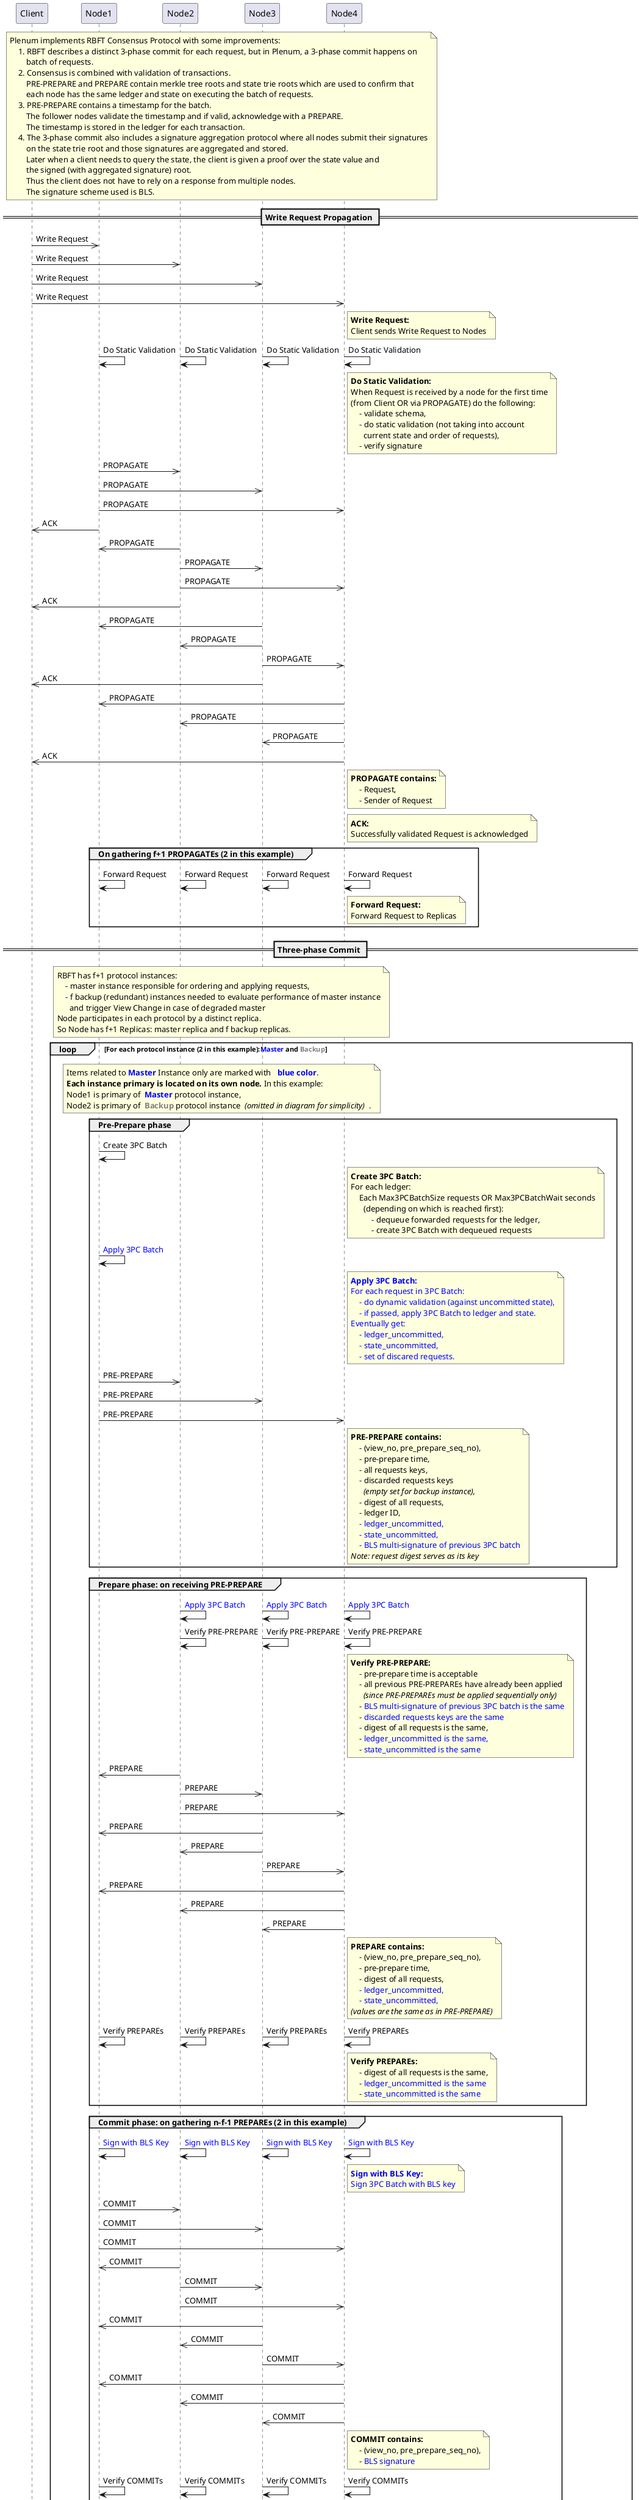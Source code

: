 @startuml
!pragma teoz true
hide footbox

participant Client
participant Node1
participant Node2
participant Node3
participant Node4

note over Node1, Node4
    Plenum implements RBFT Consensus Protocol with some improvements:
        1. RBFT describes a distinct 3-phase commit for each request, but in Plenum, a 3-phase commit happens on
            batch of requests.
        2. Consensus is combined with validation of transactions.
            PRE-PREPARE and PREPARE contain merkle tree roots and state trie roots which are used to confirm that
            each node has the same ledger and state on executing the batch of requests.
        3. PRE-PREPARE contains a timestamp for the batch.
            The follower nodes validate the timestamp and if valid, acknowledge with a PREPARE.
            The timestamp is stored in the ledger for each transaction.
        4. The 3-phase commit also includes a signature aggregation protocol where all nodes submit their signatures
            on the state trie root and those signatures are aggregated and stored.
            Later when a client needs to query the state, the client is given a proof over the state value and
            the signed (with aggregated signature) root.
            Thus the client does not have to rely on a response from multiple nodes.
            The signature scheme used is BLS.
end note

== Write Request Propagation ==

Client ->> Node1: Write Request
Client ->> Node2: Write Request
Client ->> Node3: Write Request
Client ->> Node4: Write Request
note right Node4
    <b>Write Request:
    Client sends Write Request to Nodes
end note

Node1 -> Node1: Do Static Validation
& Node2 -> Node2: Do Static Validation
& Node3 -> Node3: Do Static Validation
& Node4 -> Node4: Do Static Validation
note right Node4
    <b>Do Static Validation:
    When Request is received by a node for the first time
    (from Client OR via PROPAGATE) do the following:
        - validate schema,
        - do static validation (not taking into account
          current state and order of requests),
        - verify signature
end note

Node1 ->> Node2: PROPAGATE
Node1 ->> Node3: PROPAGATE
Node1 ->> Node4: PROPAGATE
Node1 ->> Client: ACK

Node2 ->> Node1: PROPAGATE
Node2 ->> Node3: PROPAGATE
Node2 ->> Node4: PROPAGATE
Node2 ->> Client: ACK

Node3 ->> Node1: PROPAGATE
Node3 ->> Node2: PROPAGATE
Node3 ->> Node4: PROPAGATE
Node3 ->> Client: ACK

Node4 ->> Node1: PROPAGATE
Node4 ->> Node2: PROPAGATE
Node4 ->> Node3: PROPAGATE
Node4 ->> Client: ACK

note right Node4
    <b>PROPAGATE contains:
        - Request,
        - Sender of Request
end note

note right Node4
    <b>ACK:
    Successfully validated Request is acknowledged
end note

group On gathering f+1 PROPAGATEs (2 in this example)
    Node1 -> Node1: Forward Request
    & Node2 -> Node2: Forward Request
    & Node3 -> Node3: Forward Request
    & Node4 -> Node4: Forward Request
    note right Node4
        <b>Forward Request:
        Forward Request to Replicas
    end note
end note

== Three-phase Commit ==

note over Node1, Node4
    RBFT has f+1 protocol instances:
        - master instance responsible for ordering and applying requests,
        - f backup (redundant) instances needed to evaluate performance of master instance
          and trigger View Change in case of degraded master
    Node participates in each protocol by a distinct replica.
    So Node has f+1 Replicas: master replica and f backup replicas.
end note

loop For each protocol instance (2 in this example):<color blue>Master</color> and <color gray>Backup</color>

    note over Node1, Node4
        Items related to <color blue><b>Master</b></color> Instance only are marked with   <color blue><b>blue color</b></color>.
        <b>Each instance primary is located on its own node.</b> In this example:
        Node1 is primary of  <color blue><b>Master</b></color> protocol instance,
        Node2 is primary of  <color gray><b>Backup</b></color> protocol instance <i> (omitted in diagram for simplicity)</i>  .
    end note

    group Pre-Prepare phase

        Node1 -> Node1: Create 3PC Batch
        note right Node4
            <b>Create 3PC Batch:</b>
            For each ledger:
                Each Max3PCBatchSize requests OR Max3PCBatchWait seconds
                  (depending on which is reached first):
                      - dequeue forwarded requests for the ledger,
                      - create 3PC Batch with dequeued requests
        end note

        Node1 -> Node1: <color blue>Apply 3PC Batch
        note right Node4 
            <color blue><b>Apply 3PC Batch:
            <color blue>For each request in 3PC Batch:
                <color blue>- do dynamic validation (against uncommitted state),
                <color blue>- if passed, apply 3PC Batch to ledger and state.
            <color blue>Eventually get:
                <color blue>- ledger_uncommitted,
                <color blue>- state_uncommitted,
                <color blue>- set of discared requests.
        end note

        Node1 ->> Node2: PRE-PREPARE
        Node1 ->> Node3: PRE-PREPARE
        Node1 ->> Node4: PRE-PREPARE
        note right Node4
            <b>PRE-PREPARE contains:
                - (view_no, pre_prepare_seq_no),
                - pre-prepare time,
                - all requests keys,
                - discarded requests keys
                  <i>(empty set for backup instance),
                - digest of all requests,
                - ledger ID,
                <color blue>- ledger_uncommitted,
                <color blue>- state_uncommitted,
                <color blue>- BLS multi-signature of previous 3PC batch
            <i>Note: request digest serves as its key
        end note

    end

    group Prepare phase: on receiving PRE-PREPARE

            Node2 -> Node2: <color blue>Apply 3PC Batch
            & Node3 -> Node3: <color blue>Apply 3PC Batch
            & Node4 -> Node4: <color blue>Apply 3PC Batch

            Node2 -> Node2: Verify PRE-PREPARE
            & Node3 -> Node3: Verify PRE-PREPARE
            & Node4 -> Node4: Verify PRE-PREPARE
            note right Node4
                <b>Verify PRE-PREPARE:
                    - pre-prepare time is acceptable
                    - all previous PRE-PREPAREs have already been applied
                      <i>(since PRE-PREPAREs must be applied sequentially only)
                    - <color blue>BLS multi-signature of previous 3PC batch is the same
                    - <color blue>discarded requests keys are the same
                    - digest of all requests is the same,
                    - <color blue>ledger_uncommitted is the same,
                    - <color blue>state_uncommitted is the same
            end note

            Node2 ->> Node1: PREPARE
            Node2 ->> Node3: PREPARE
            Node2 ->> Node4: PREPARE

            Node3 ->> Node1: PREPARE
            Node3 ->> Node2: PREPARE
            Node3 ->> Node4: PREPARE

            Node4 ->> Node1: PREPARE
            Node4 ->> Node2: PREPARE
            Node4 ->> Node3: PREPARE

            note right Node4
                <b>PREPARE contains:
                    - (view_no, pre_prepare_seq_no),
                    - pre-prepare time,
                    - digest of all requests,
                    <color blue>- ledger_uncommitted,
                    <color blue>- state_uncommitted,
                <i>(values are the same as in PRE-PREPARE)
            end note

        Node1 -> Node1: Verify PREPAREs
        & Node2 -> Node2: Verify PREPAREs
        & Node3 -> Node3: Verify PREPAREs
        & Node4 -> Node4: Verify PREPAREs
        note right Node4
            <b>Verify PREPAREs:
                - digest of all requests is the same,
                - <color blue>ledger_uncommitted is the same
                - <color blue>state_uncommitted is the same
        end note

    end

    group Commit phase: on gathering n-f-1 PREPAREs (2 in this example)

        Node1 -> Node1: <color blue>Sign with BLS Key
        & Node2 -> Node2: <color blue>Sign with BLS Key
        & Node3 -> Node3: <color blue>Sign with BLS Key
        & Node4 -> Node4: <color blue>Sign with BLS Key
        note right Node4
            <color blue><b>Sign with BLS Key:
            <color blue>Sign 3PC Batch with BLS key
        end note

        Node1 ->> Node2: COMMIT
        Node1 ->> Node3: COMMIT
        Node1 ->> Node4: COMMIT

        Node2 ->> Node1: COMMIT
        Node2 ->> Node3: COMMIT
        Node2 ->> Node4: COMMIT

        Node3 ->> Node1: COMMIT
        Node3 ->> Node2: COMMIT
        Node3 ->> Node4: COMMIT

        Node4 ->> Node1: COMMIT
        Node4 ->> Node2: COMMIT
        Node4 ->> Node3: COMMIT

        note right Node4
            <b>COMMIT contains:
                - (view_no, pre_prepare_seq_no),
                - <color blue>BLS signature
        end note

        Node1 -> Node1: Verify COMMITs
        & Node2 -> Node2: Verify COMMITs
        & Node3 -> Node3: Verify COMMITs
        & Node4 -> Node4: Verify COMMITs
        note right Node4
            <b>Verify COMMITs:
                <color blue>- Verify BLS signature according to sending node
        end note

    end

    group Order phase: on gathering n-f COMMITs (3 in this example)

        Node1 -> Node1: <color blue>Calculate\n<color blue>BLS Multi-signature
        & Node2 -> Node2: <color blue>Calculate\n<color blue>BLS Multi-signature
        & Node3 -> Node3: <color blue>Calculate\n<color blue>BLS Multi-signature
        & Node4 -> Node4: <color blue>Calculate\n<color blue>BLS Multi-signature
        note right Node4
            <color blue><b>Calculate BLS Multi-signature:
            <color blue>Calculate BLS multi-signature using
            <color blue>BLS signatures from nodes in consensus
        end note

        Node1 -> Node1: Order 3PC Batch
        & Node2 -> Node2: Order 3PC Batch
        & Node3 -> Node3: Order 3PC Batch
        & Node4 -> Node4: Order 3PC Batch
        note right Node4
            <b>Order 3PC Batch:
            Return ordered 3PC Batch to Node
        end note

    end

end loop

== Writing to Ledger ==

Node1 -> Node1: Execute 3PC Batch\nfrom <color blue>Master</color>
& Node2 -> Node2: Execute 3PC Batch\nfrom <color blue>Master</color>
& Node3 -> Node3: Execute 3PC Batch\nfrom <color blue>Master</color>
& Node4 -> Node4: Execute 3PC Batch\nfrom <color blue>Master</color>
note right Node4
    <b>Execute 3PC Batch from <color blue>Master</color>:
    Execute 3PC batch from <color blue>Master</color> protocol instance:
    - commit ledger_uncommitted,
    - commit state_uncommitted
end note

Node1 ->> Client: REPLY
Node2 ->> Client: REPLY
Node3 ->> Client: REPLY
Node4 ->> Client: REPLY
note right Node4
    <b>REPLY:
    Request written to ledger is replied
end note

@enduml
